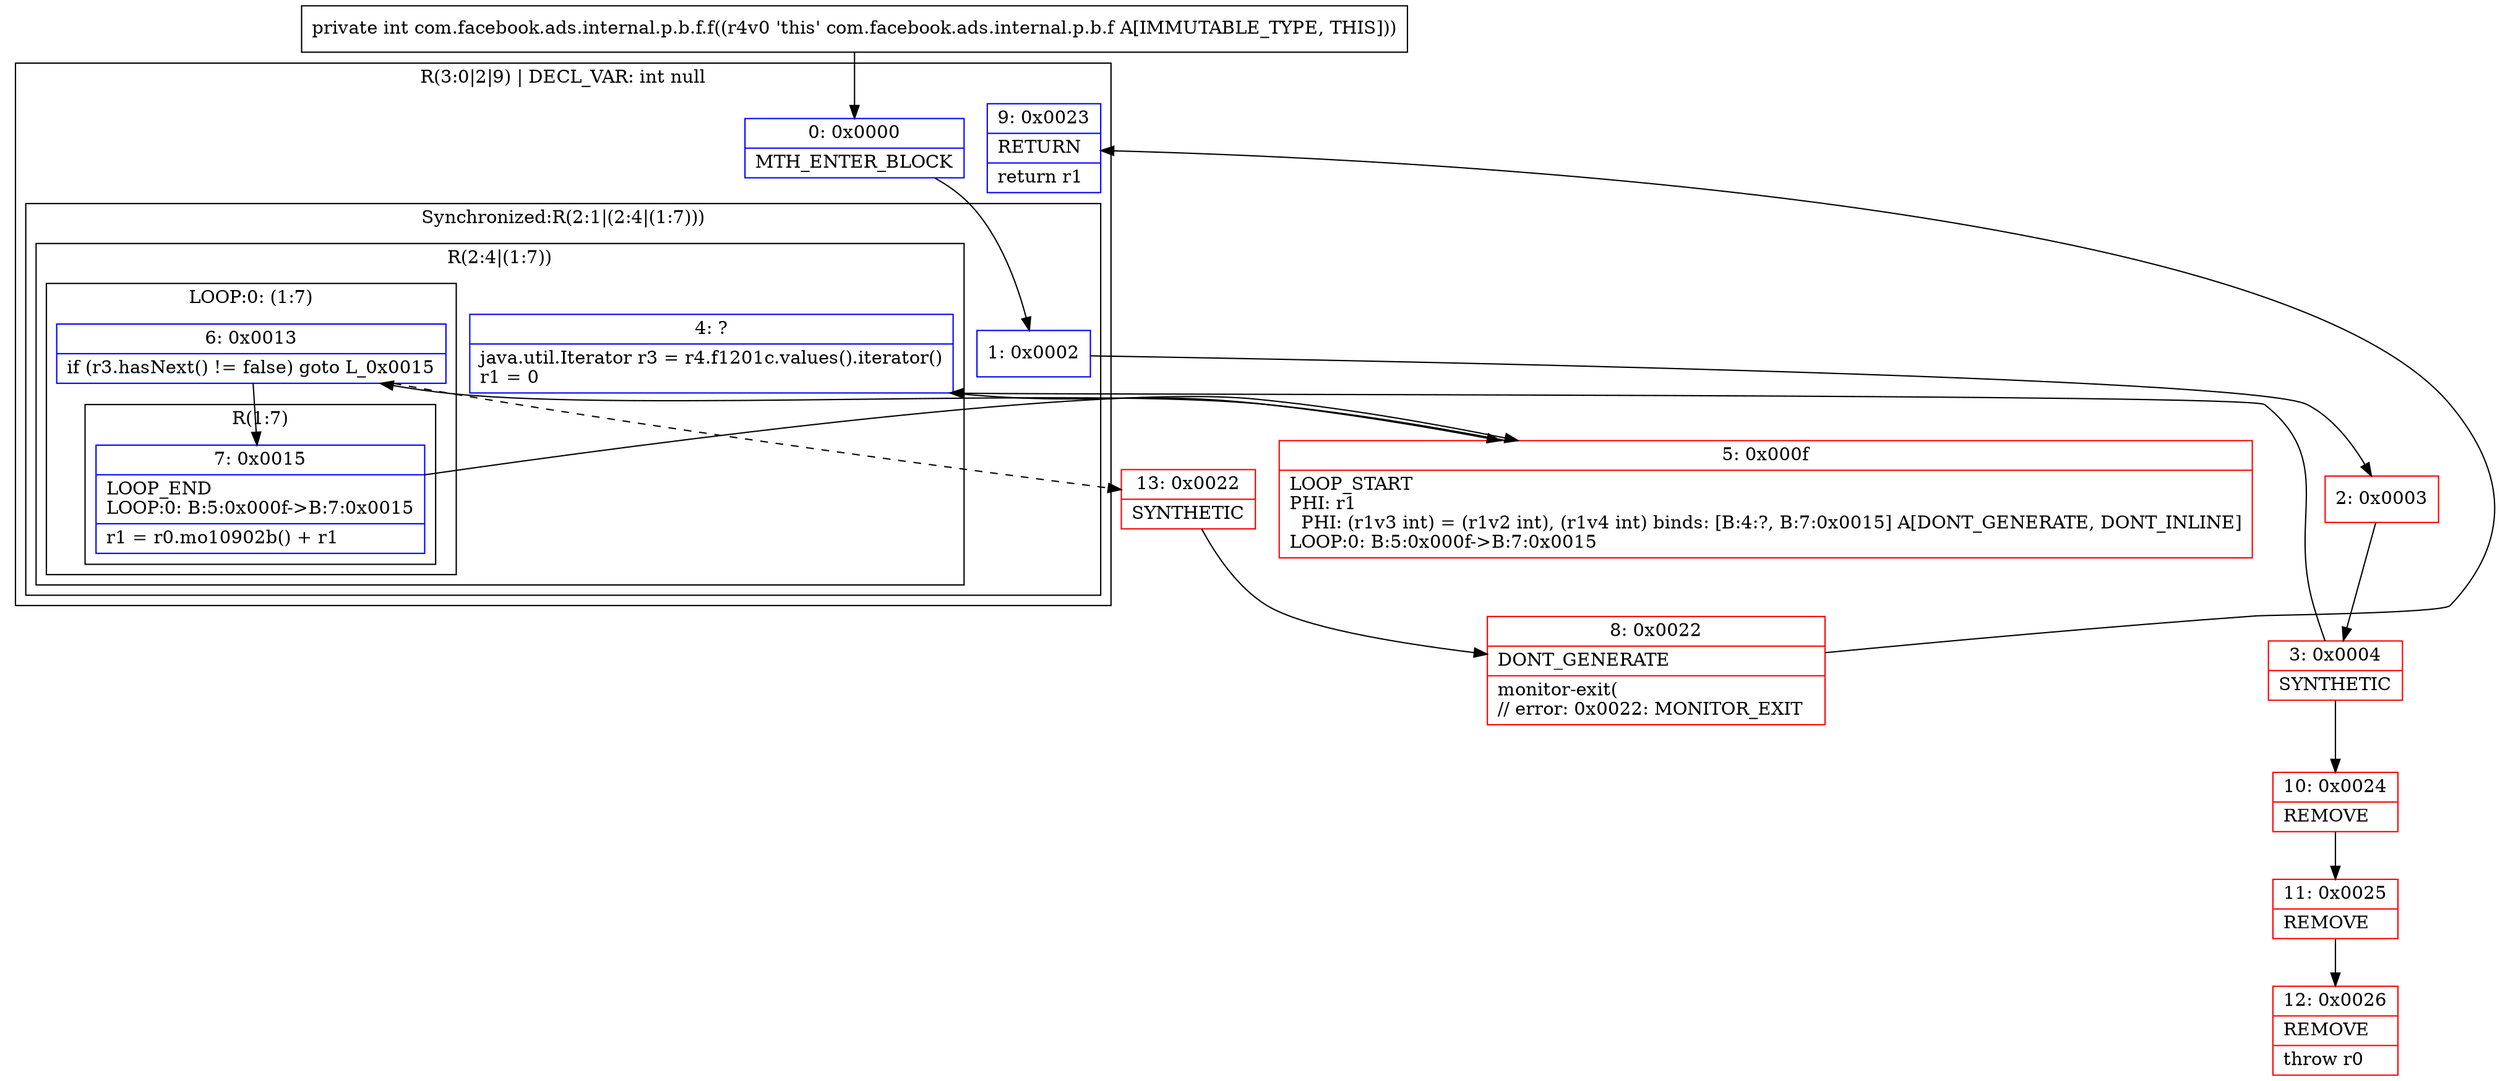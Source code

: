digraph "CFG forcom.facebook.ads.internal.p.b.f.f()I" {
subgraph cluster_Region_2022307602 {
label = "R(3:0|2|9) | DECL_VAR: int null\l";
node [shape=record,color=blue];
Node_0 [shape=record,label="{0\:\ 0x0000|MTH_ENTER_BLOCK\l}"];
subgraph cluster_SynchronizedRegion_1904296190 {
label = "Synchronized:R(2:1|(2:4|(1:7)))";
node [shape=record,color=blue];
Node_1 [shape=record,label="{1\:\ 0x0002}"];
subgraph cluster_Region_938714319 {
label = "R(2:4|(1:7))";
node [shape=record,color=blue];
Node_4 [shape=record,label="{4\:\ ?|java.util.Iterator r3 = r4.f1201c.values().iterator()\lr1 = 0\l}"];
subgraph cluster_LoopRegion_902865296 {
label = "LOOP:0: (1:7)";
node [shape=record,color=blue];
Node_6 [shape=record,label="{6\:\ 0x0013|if (r3.hasNext() != false) goto L_0x0015\l}"];
subgraph cluster_Region_1576249306 {
label = "R(1:7)";
node [shape=record,color=blue];
Node_7 [shape=record,label="{7\:\ 0x0015|LOOP_END\lLOOP:0: B:5:0x000f\-\>B:7:0x0015\l|r1 = r0.mo10902b() + r1\l}"];
}
}
}
}
Node_9 [shape=record,label="{9\:\ 0x0023|RETURN\l|return r1\l}"];
}
Node_2 [shape=record,color=red,label="{2\:\ 0x0003}"];
Node_3 [shape=record,color=red,label="{3\:\ 0x0004|SYNTHETIC\l}"];
Node_5 [shape=record,color=red,label="{5\:\ 0x000f|LOOP_START\lPHI: r1 \l  PHI: (r1v3 int) = (r1v2 int), (r1v4 int) binds: [B:4:?, B:7:0x0015] A[DONT_GENERATE, DONT_INLINE]\lLOOP:0: B:5:0x000f\-\>B:7:0x0015\l}"];
Node_8 [shape=record,color=red,label="{8\:\ 0x0022|DONT_GENERATE\l|monitor\-exit(\l\/\/ error: 0x0022: MONITOR_EXIT  \l}"];
Node_10 [shape=record,color=red,label="{10\:\ 0x0024|REMOVE\l}"];
Node_11 [shape=record,color=red,label="{11\:\ 0x0025|REMOVE\l}"];
Node_12 [shape=record,color=red,label="{12\:\ 0x0026|REMOVE\l|throw r0\l}"];
Node_13 [shape=record,color=red,label="{13\:\ 0x0022|SYNTHETIC\l}"];
MethodNode[shape=record,label="{private int com.facebook.ads.internal.p.b.f.f((r4v0 'this' com.facebook.ads.internal.p.b.f A[IMMUTABLE_TYPE, THIS])) }"];
MethodNode -> Node_0;
Node_0 -> Node_1;
Node_1 -> Node_2;
Node_4 -> Node_5;
Node_6 -> Node_7;
Node_6 -> Node_13[style=dashed];
Node_7 -> Node_5;
Node_2 -> Node_3;
Node_3 -> Node_4;
Node_3 -> Node_10;
Node_5 -> Node_6;
Node_8 -> Node_9;
Node_10 -> Node_11;
Node_11 -> Node_12;
Node_13 -> Node_8;
}

